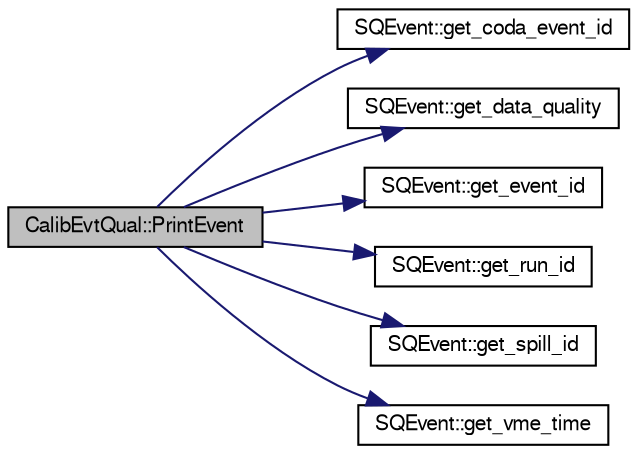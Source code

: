 digraph "CalibEvtQual::PrintEvent"
{
  bgcolor="transparent";
  edge [fontname="FreeSans",fontsize="10",labelfontname="FreeSans",labelfontsize="10"];
  node [fontname="FreeSans",fontsize="10",shape=record];
  rankdir="LR";
  Node1 [label="CalibEvtQual::PrintEvent",height=0.2,width=0.4,color="black", fillcolor="grey75", style="filled" fontcolor="black"];
  Node1 -> Node2 [color="midnightblue",fontsize="10",style="solid",fontname="FreeSans"];
  Node2 [label="SQEvent::get_coda_event_id",height=0.2,width=0.4,color="black",URL="$d9/dd7/classSQEvent.html#afc0ac10fe7cf3368bd2e1c9c6dff4859"];
  Node1 -> Node3 [color="midnightblue",fontsize="10",style="solid",fontname="FreeSans"];
  Node3 [label="SQEvent::get_data_quality",height=0.2,width=0.4,color="black",URL="$d9/dd7/classSQEvent.html#a94c09b550ceb6a170681cf468c1e9fa6"];
  Node1 -> Node4 [color="midnightblue",fontsize="10",style="solid",fontname="FreeSans"];
  Node4 [label="SQEvent::get_event_id",height=0.2,width=0.4,color="black",URL="$d9/dd7/classSQEvent.html#ae99eb349fe38c0a3e655cadeecb8772a"];
  Node1 -> Node5 [color="midnightblue",fontsize="10",style="solid",fontname="FreeSans"];
  Node5 [label="SQEvent::get_run_id",height=0.2,width=0.4,color="black",URL="$d9/dd7/classSQEvent.html#a392d15330793852b00fa9bc842604dca"];
  Node1 -> Node6 [color="midnightblue",fontsize="10",style="solid",fontname="FreeSans"];
  Node6 [label="SQEvent::get_spill_id",height=0.2,width=0.4,color="black",URL="$d9/dd7/classSQEvent.html#ac6da8f0b44b8858c40d7e4ec97fe0680"];
  Node1 -> Node7 [color="midnightblue",fontsize="10",style="solid",fontname="FreeSans"];
  Node7 [label="SQEvent::get_vme_time",height=0.2,width=0.4,color="black",URL="$d9/dd7/classSQEvent.html#a6f47f49c467483f56f48e09c1bbfc8c9"];
}
